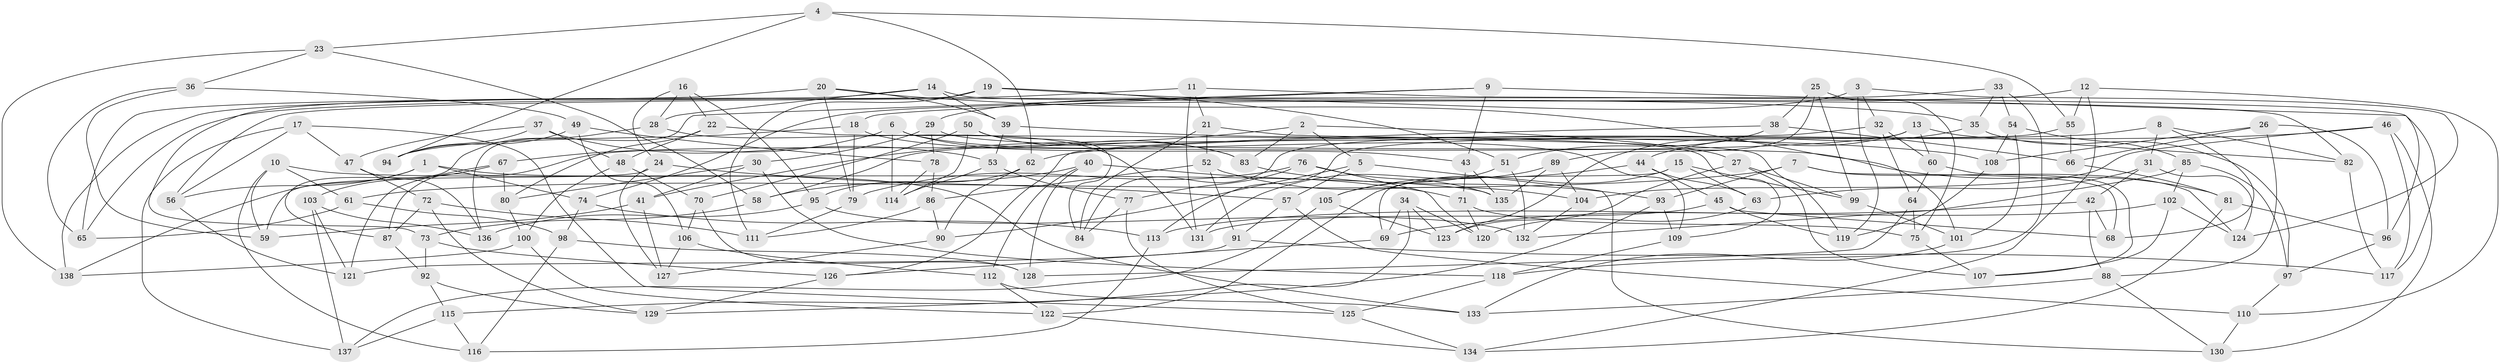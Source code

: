 // Generated by graph-tools (version 1.1) at 2025/11/02/27/25 16:11:49]
// undirected, 138 vertices, 276 edges
graph export_dot {
graph [start="1"]
  node [color=gray90,style=filled];
  1;
  2;
  3;
  4;
  5;
  6;
  7;
  8;
  9;
  10;
  11;
  12;
  13;
  14;
  15;
  16;
  17;
  18;
  19;
  20;
  21;
  22;
  23;
  24;
  25;
  26;
  27;
  28;
  29;
  30;
  31;
  32;
  33;
  34;
  35;
  36;
  37;
  38;
  39;
  40;
  41;
  42;
  43;
  44;
  45;
  46;
  47;
  48;
  49;
  50;
  51;
  52;
  53;
  54;
  55;
  56;
  57;
  58;
  59;
  60;
  61;
  62;
  63;
  64;
  65;
  66;
  67;
  68;
  69;
  70;
  71;
  72;
  73;
  74;
  75;
  76;
  77;
  78;
  79;
  80;
  81;
  82;
  83;
  84;
  85;
  86;
  87;
  88;
  89;
  90;
  91;
  92;
  93;
  94;
  95;
  96;
  97;
  98;
  99;
  100;
  101;
  102;
  103;
  104;
  105;
  106;
  107;
  108;
  109;
  110;
  111;
  112;
  113;
  114;
  115;
  116;
  117;
  118;
  119;
  120;
  121;
  122;
  123;
  124;
  125;
  126;
  127;
  128;
  129;
  130;
  131;
  132;
  133;
  134;
  135;
  136;
  137;
  138;
  1 -- 56;
  1 -- 133;
  1 -- 138;
  1 -- 74;
  2 -- 5;
  2 -- 27;
  2 -- 41;
  2 -- 83;
  3 -- 32;
  3 -- 119;
  3 -- 124;
  3 -- 29;
  4 -- 94;
  4 -- 55;
  4 -- 62;
  4 -- 23;
  5 -- 57;
  5 -- 90;
  5 -- 130;
  6 -- 67;
  6 -- 109;
  6 -- 83;
  6 -- 114;
  7 -- 124;
  7 -- 61;
  7 -- 93;
  7 -- 68;
  8 -- 82;
  8 -- 68;
  8 -- 58;
  8 -- 31;
  9 -- 96;
  9 -- 136;
  9 -- 18;
  9 -- 43;
  10 -- 135;
  10 -- 59;
  10 -- 61;
  10 -- 116;
  11 -- 21;
  11 -- 65;
  11 -- 117;
  11 -- 131;
  12 -- 74;
  12 -- 110;
  12 -- 134;
  12 -- 55;
  13 -- 82;
  13 -- 60;
  13 -- 123;
  13 -- 87;
  14 -- 28;
  14 -- 73;
  14 -- 39;
  14 -- 82;
  15 -- 122;
  15 -- 63;
  15 -- 69;
  15 -- 99;
  16 -- 22;
  16 -- 28;
  16 -- 95;
  16 -- 24;
  17 -- 137;
  17 -- 47;
  17 -- 125;
  17 -- 56;
  18 -- 94;
  18 -- 79;
  18 -- 43;
  19 -- 51;
  19 -- 65;
  19 -- 111;
  19 -- 35;
  20 -- 101;
  20 -- 39;
  20 -- 138;
  20 -- 79;
  21 -- 84;
  21 -- 109;
  21 -- 52;
  22 -- 80;
  22 -- 119;
  22 -- 48;
  23 -- 36;
  23 -- 138;
  23 -- 58;
  24 -- 57;
  24 -- 127;
  24 -- 59;
  25 -- 75;
  25 -- 38;
  25 -- 89;
  25 -- 99;
  26 -- 108;
  26 -- 66;
  26 -- 88;
  26 -- 96;
  27 -- 107;
  27 -- 123;
  27 -- 99;
  28 -- 131;
  28 -- 87;
  29 -- 78;
  29 -- 81;
  29 -- 30;
  30 -- 41;
  30 -- 118;
  30 -- 80;
  31 -- 42;
  31 -- 63;
  31 -- 124;
  32 -- 113;
  32 -- 60;
  32 -- 64;
  33 -- 118;
  33 -- 35;
  33 -- 54;
  33 -- 56;
  34 -- 115;
  34 -- 123;
  34 -- 120;
  34 -- 69;
  35 -- 44;
  35 -- 97;
  36 -- 49;
  36 -- 59;
  36 -- 65;
  37 -- 94;
  37 -- 47;
  37 -- 53;
  37 -- 48;
  38 -- 51;
  38 -- 66;
  38 -- 126;
  39 -- 53;
  39 -- 108;
  40 -- 58;
  40 -- 71;
  40 -- 128;
  40 -- 112;
  41 -- 59;
  41 -- 127;
  42 -- 68;
  42 -- 88;
  42 -- 69;
  43 -- 135;
  43 -- 71;
  44 -- 105;
  44 -- 63;
  44 -- 45;
  45 -- 119;
  45 -- 68;
  45 -- 131;
  46 -- 130;
  46 -- 117;
  46 -- 104;
  46 -- 62;
  47 -- 136;
  47 -- 72;
  48 -- 100;
  48 -- 70;
  49 -- 78;
  49 -- 94;
  49 -- 106;
  50 -- 84;
  50 -- 70;
  50 -- 83;
  50 -- 114;
  51 -- 105;
  51 -- 132;
  52 -- 104;
  52 -- 86;
  52 -- 91;
  53 -- 114;
  53 -- 77;
  54 -- 85;
  54 -- 101;
  54 -- 108;
  55 -- 84;
  55 -- 66;
  56 -- 121;
  57 -- 110;
  57 -- 91;
  58 -- 73;
  60 -- 107;
  60 -- 64;
  61 -- 65;
  61 -- 98;
  62 -- 95;
  62 -- 90;
  63 -- 120;
  64 -- 128;
  64 -- 75;
  66 -- 81;
  67 -- 103;
  67 -- 121;
  67 -- 80;
  69 -- 126;
  70 -- 106;
  70 -- 128;
  71 -- 75;
  71 -- 120;
  72 -- 129;
  72 -- 111;
  72 -- 87;
  73 -- 92;
  73 -- 126;
  74 -- 98;
  74 -- 113;
  75 -- 107;
  76 -- 135;
  76 -- 79;
  76 -- 77;
  76 -- 120;
  77 -- 125;
  77 -- 84;
  78 -- 114;
  78 -- 86;
  79 -- 111;
  80 -- 100;
  81 -- 134;
  81 -- 96;
  82 -- 117;
  83 -- 93;
  85 -- 97;
  85 -- 132;
  85 -- 102;
  86 -- 90;
  86 -- 111;
  87 -- 92;
  88 -- 130;
  88 -- 133;
  89 -- 135;
  89 -- 104;
  89 -- 131;
  90 -- 127;
  91 -- 121;
  91 -- 117;
  92 -- 129;
  92 -- 115;
  93 -- 109;
  93 -- 129;
  95 -- 132;
  95 -- 136;
  96 -- 97;
  97 -- 110;
  98 -- 116;
  98 -- 128;
  99 -- 101;
  100 -- 122;
  100 -- 138;
  101 -- 133;
  102 -- 113;
  102 -- 124;
  102 -- 107;
  103 -- 136;
  103 -- 121;
  103 -- 137;
  104 -- 132;
  105 -- 123;
  105 -- 137;
  106 -- 112;
  106 -- 127;
  108 -- 119;
  109 -- 118;
  110 -- 130;
  112 -- 133;
  112 -- 122;
  113 -- 116;
  115 -- 137;
  115 -- 116;
  118 -- 125;
  122 -- 134;
  125 -- 134;
  126 -- 129;
}
